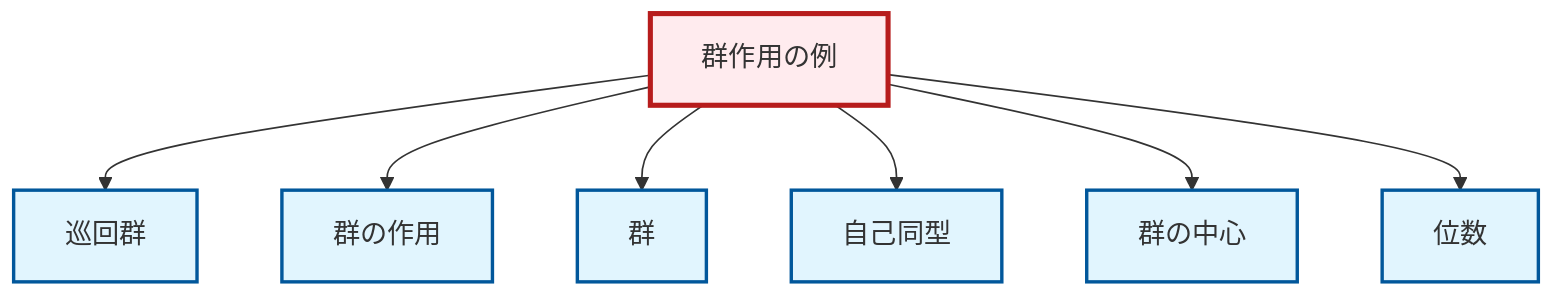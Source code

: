 graph TD
    classDef definition fill:#e1f5fe,stroke:#01579b,stroke-width:2px
    classDef theorem fill:#f3e5f5,stroke:#4a148c,stroke-width:2px
    classDef axiom fill:#fff3e0,stroke:#e65100,stroke-width:2px
    classDef example fill:#e8f5e9,stroke:#1b5e20,stroke-width:2px
    classDef current fill:#ffebee,stroke:#b71c1c,stroke-width:3px
    ex-group-action-examples["群作用の例"]:::example
    def-group["群"]:::definition
    def-center-of-group["群の中心"]:::definition
    def-group-action["群の作用"]:::definition
    def-automorphism["自己同型"]:::definition
    def-cyclic-group["巡回群"]:::definition
    def-order["位数"]:::definition
    ex-group-action-examples --> def-cyclic-group
    ex-group-action-examples --> def-group-action
    ex-group-action-examples --> def-group
    ex-group-action-examples --> def-automorphism
    ex-group-action-examples --> def-center-of-group
    ex-group-action-examples --> def-order
    class ex-group-action-examples current
